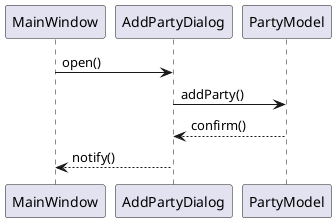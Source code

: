 @startuml
participant MainWindow
participant AddPartyDialog
participant PartyModel

MainWindow -> AddPartyDialog : open()
AddPartyDialog -> PartyModel : addParty()
PartyModel --> AddPartyDialog : confirm()
AddPartyDialog --> MainWindow : notify()
@enduml
